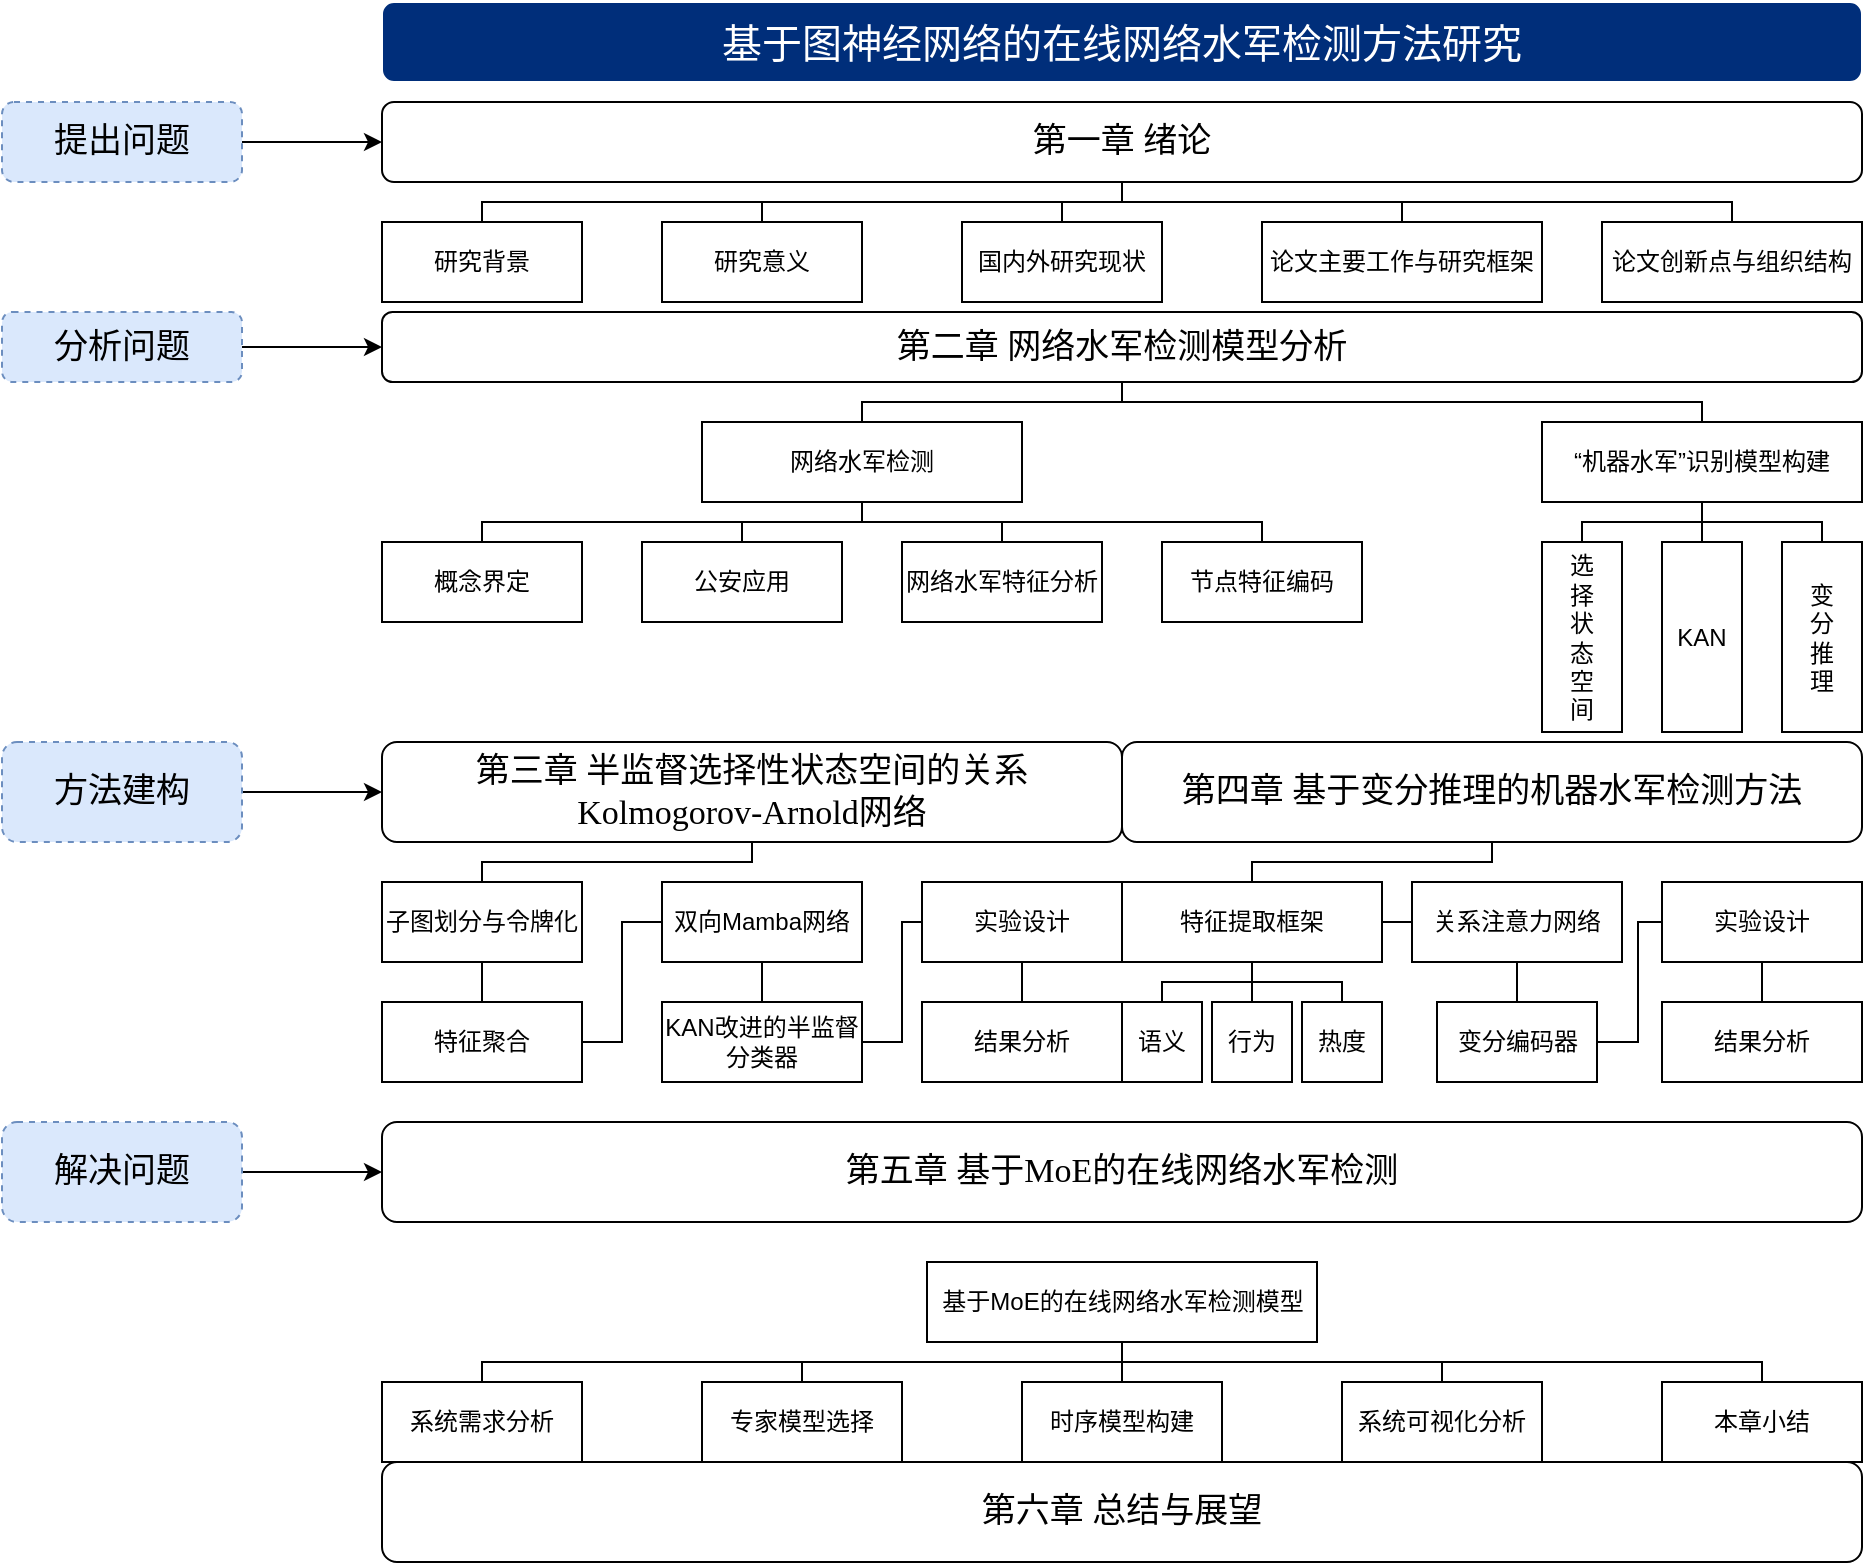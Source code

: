 <mxfile version="24.6.2" type="github">
  <diagram name="第 1 页" id="JkfuHMobFI_QwDg1yRtL">
    <mxGraphModel dx="934" dy="755" grid="1" gridSize="10" guides="1" tooltips="1" connect="1" arrows="1" fold="1" page="1" pageScale="1" pageWidth="827" pageHeight="1169" math="0" shadow="0">
      <root>
        <mxCell id="0" />
        <mxCell id="1" parent="0" />
        <mxCell id="4ELICd8VPnsdGiC0f2XS-58" style="edgeStyle=orthogonalEdgeStyle;rounded=0;orthogonalLoop=1;jettySize=auto;html=1;exitX=0.5;exitY=1;exitDx=0;exitDy=0;entryX=0.5;entryY=0;entryDx=0;entryDy=0;endArrow=none;endFill=0;" parent="1" source="4ELICd8VPnsdGiC0f2XS-1" target="4ELICd8VPnsdGiC0f2XS-4" edge="1">
          <mxGeometry relative="1" as="geometry">
            <Array as="points">
              <mxPoint x="560" y="200" />
              <mxPoint x="240" y="200" />
            </Array>
          </mxGeometry>
        </mxCell>
        <mxCell id="4ELICd8VPnsdGiC0f2XS-59" style="edgeStyle=orthogonalEdgeStyle;rounded=0;orthogonalLoop=1;jettySize=auto;html=1;exitX=0.5;exitY=1;exitDx=0;exitDy=0;entryX=0.5;entryY=0;entryDx=0;entryDy=0;endArrow=none;endFill=0;" parent="1" source="4ELICd8VPnsdGiC0f2XS-1" target="4ELICd8VPnsdGiC0f2XS-5" edge="1">
          <mxGeometry relative="1" as="geometry">
            <Array as="points">
              <mxPoint x="560" y="200" />
              <mxPoint x="380" y="200" />
            </Array>
          </mxGeometry>
        </mxCell>
        <mxCell id="4ELICd8VPnsdGiC0f2XS-60" style="edgeStyle=orthogonalEdgeStyle;rounded=0;orthogonalLoop=1;jettySize=auto;html=1;exitX=0.5;exitY=1;exitDx=0;exitDy=0;entryX=0.5;entryY=0;entryDx=0;entryDy=0;endArrow=none;endFill=0;" parent="1" source="4ELICd8VPnsdGiC0f2XS-1" target="4ELICd8VPnsdGiC0f2XS-11" edge="1">
          <mxGeometry relative="1" as="geometry">
            <Array as="points">
              <mxPoint x="560" y="200" />
              <mxPoint x="530" y="200" />
            </Array>
          </mxGeometry>
        </mxCell>
        <mxCell id="4ELICd8VPnsdGiC0f2XS-61" style="edgeStyle=orthogonalEdgeStyle;rounded=0;orthogonalLoop=1;jettySize=auto;html=1;exitX=0.5;exitY=1;exitDx=0;exitDy=0;entryX=0.5;entryY=0;entryDx=0;entryDy=0;endArrow=none;endFill=0;" parent="1" source="4ELICd8VPnsdGiC0f2XS-1" target="4ELICd8VPnsdGiC0f2XS-13" edge="1">
          <mxGeometry relative="1" as="geometry">
            <Array as="points">
              <mxPoint x="560" y="200" />
              <mxPoint x="700" y="200" />
            </Array>
          </mxGeometry>
        </mxCell>
        <mxCell id="4ELICd8VPnsdGiC0f2XS-62" style="edgeStyle=orthogonalEdgeStyle;rounded=0;orthogonalLoop=1;jettySize=auto;html=1;exitX=0.5;exitY=1;exitDx=0;exitDy=0;entryX=0.5;entryY=0;entryDx=0;entryDy=0;endArrow=none;endFill=0;" parent="1" source="4ELICd8VPnsdGiC0f2XS-1" target="4ELICd8VPnsdGiC0f2XS-12" edge="1">
          <mxGeometry relative="1" as="geometry">
            <Array as="points">
              <mxPoint x="560" y="200" />
              <mxPoint x="865" y="200" />
            </Array>
          </mxGeometry>
        </mxCell>
        <mxCell id="4ELICd8VPnsdGiC0f2XS-1" value="&lt;font style=&quot;font-size: 17px;&quot; face=&quot;Times New Roman&quot;&gt;第一章 绪论&lt;/font&gt;" style="rounded=1;whiteSpace=wrap;html=1;" parent="1" vertex="1">
          <mxGeometry x="190" y="150" width="740" height="40" as="geometry" />
        </mxCell>
        <mxCell id="4ELICd8VPnsdGiC0f2XS-2" value="&lt;font color=&quot;#ffffff&quot; style=&quot;font-size: 20px;&quot; face=&quot;Times New Roman&quot;&gt;基于图神经网络的在线网络水军检测方法研究&lt;/font&gt;" style="rounded=1;whiteSpace=wrap;html=1;fillColor=#002e7a;strokeColor=#ffffff;" parent="1" vertex="1">
          <mxGeometry x="190" y="100" width="740" height="40" as="geometry" />
        </mxCell>
        <mxCell id="4ELICd8VPnsdGiC0f2XS-4" value="研究背景" style="rounded=0;whiteSpace=wrap;html=1;" parent="1" vertex="1">
          <mxGeometry x="190" y="210" width="100" height="40" as="geometry" />
        </mxCell>
        <mxCell id="4ELICd8VPnsdGiC0f2XS-5" value="研究意义" style="rounded=0;whiteSpace=wrap;html=1;" parent="1" vertex="1">
          <mxGeometry x="330" y="210" width="100" height="40" as="geometry" />
        </mxCell>
        <mxCell id="4ELICd8VPnsdGiC0f2XS-6" style="edgeStyle=orthogonalEdgeStyle;rounded=0;orthogonalLoop=1;jettySize=auto;html=1;exitX=0.5;exitY=1;exitDx=0;exitDy=0;" parent="1" source="4ELICd8VPnsdGiC0f2XS-2" target="4ELICd8VPnsdGiC0f2XS-2" edge="1">
          <mxGeometry relative="1" as="geometry" />
        </mxCell>
        <mxCell id="4ELICd8VPnsdGiC0f2XS-54" value="" style="edgeStyle=orthogonalEdgeStyle;rounded=0;orthogonalLoop=1;jettySize=auto;html=1;" parent="1" source="4ELICd8VPnsdGiC0f2XS-7" target="4ELICd8VPnsdGiC0f2XS-1" edge="1">
          <mxGeometry relative="1" as="geometry" />
        </mxCell>
        <mxCell id="4ELICd8VPnsdGiC0f2XS-7" value="&lt;font face=&quot;Times New Roman&quot; style=&quot;font-size: 17px;&quot;&gt;提出问题&lt;/font&gt;" style="rounded=1;whiteSpace=wrap;html=1;fillColor=#dae8fc;strokeColor=#6c8ebf;dashed=1;" parent="1" vertex="1">
          <mxGeometry y="150" width="120" height="40" as="geometry" />
        </mxCell>
        <mxCell id="4ELICd8VPnsdGiC0f2XS-55" value="" style="edgeStyle=orthogonalEdgeStyle;rounded=0;orthogonalLoop=1;jettySize=auto;html=1;" parent="1" source="4ELICd8VPnsdGiC0f2XS-8" target="4ELICd8VPnsdGiC0f2XS-14" edge="1">
          <mxGeometry relative="1" as="geometry" />
        </mxCell>
        <mxCell id="4ELICd8VPnsdGiC0f2XS-8" value="&lt;font face=&quot;Times New Roman&quot; style=&quot;font-size: 17px;&quot;&gt;分析问题&lt;/font&gt;" style="rounded=1;whiteSpace=wrap;html=1;fillColor=#dae8fc;strokeColor=#6c8ebf;dashed=1;" parent="1" vertex="1">
          <mxGeometry y="255" width="120" height="35" as="geometry" />
        </mxCell>
        <mxCell id="4ELICd8VPnsdGiC0f2XS-56" value="" style="edgeStyle=orthogonalEdgeStyle;rounded=0;orthogonalLoop=1;jettySize=auto;html=1;" parent="1" source="4ELICd8VPnsdGiC0f2XS-9" target="4ELICd8VPnsdGiC0f2XS-28" edge="1">
          <mxGeometry relative="1" as="geometry" />
        </mxCell>
        <mxCell id="4ELICd8VPnsdGiC0f2XS-9" value="&lt;font face=&quot;Times New Roman&quot; style=&quot;font-size: 17px;&quot;&gt;方法建构&lt;/font&gt;" style="rounded=1;whiteSpace=wrap;html=1;fillColor=#dae8fc;strokeColor=#6c8ebf;dashed=1;" parent="1" vertex="1">
          <mxGeometry y="470" width="120" height="50" as="geometry" />
        </mxCell>
        <mxCell id="4ELICd8VPnsdGiC0f2XS-57" value="" style="edgeStyle=orthogonalEdgeStyle;rounded=0;orthogonalLoop=1;jettySize=auto;html=1;" parent="1" source="4ELICd8VPnsdGiC0f2XS-10" target="4ELICd8VPnsdGiC0f2XS-38" edge="1">
          <mxGeometry relative="1" as="geometry" />
        </mxCell>
        <mxCell id="4ELICd8VPnsdGiC0f2XS-10" value="&lt;font face=&quot;Times New Roman&quot; style=&quot;font-size: 17px;&quot;&gt;解决问题&lt;/font&gt;" style="rounded=1;whiteSpace=wrap;html=1;fillColor=#dae8fc;strokeColor=#6c8ebf;dashed=1;" parent="1" vertex="1">
          <mxGeometry y="660" width="120" height="50" as="geometry" />
        </mxCell>
        <mxCell id="4ELICd8VPnsdGiC0f2XS-11" value="国内外研究现状" style="rounded=0;whiteSpace=wrap;html=1;" parent="1" vertex="1">
          <mxGeometry x="480" y="210" width="100" height="40" as="geometry" />
        </mxCell>
        <mxCell id="4ELICd8VPnsdGiC0f2XS-12" value="论文创新点与组织结构" style="rounded=0;whiteSpace=wrap;html=1;" parent="1" vertex="1">
          <mxGeometry x="800" y="210" width="130" height="40" as="geometry" />
        </mxCell>
        <mxCell id="4ELICd8VPnsdGiC0f2XS-13" value="论文主要工作与研究框架" style="rounded=0;whiteSpace=wrap;html=1;" parent="1" vertex="1">
          <mxGeometry x="630" y="210" width="140" height="40" as="geometry" />
        </mxCell>
        <mxCell id="4ELICd8VPnsdGiC0f2XS-63" style="edgeStyle=orthogonalEdgeStyle;rounded=0;orthogonalLoop=1;jettySize=auto;html=1;exitX=0.5;exitY=1;exitDx=0;exitDy=0;entryX=0.5;entryY=0;entryDx=0;entryDy=0;endArrow=none;endFill=0;" parent="1" source="4ELICd8VPnsdGiC0f2XS-14" target="4ELICd8VPnsdGiC0f2XS-15" edge="1">
          <mxGeometry relative="1" as="geometry">
            <Array as="points">
              <mxPoint x="560" y="300" />
              <mxPoint x="430" y="300" />
            </Array>
          </mxGeometry>
        </mxCell>
        <mxCell id="4ELICd8VPnsdGiC0f2XS-64" style="edgeStyle=orthogonalEdgeStyle;rounded=0;orthogonalLoop=1;jettySize=auto;html=1;exitX=0.5;exitY=1;exitDx=0;exitDy=0;entryX=0.5;entryY=0;entryDx=0;entryDy=0;endArrow=none;endFill=0;" parent="1" source="4ELICd8VPnsdGiC0f2XS-14" target="4ELICd8VPnsdGiC0f2XS-21" edge="1">
          <mxGeometry relative="1" as="geometry">
            <Array as="points">
              <mxPoint x="560" y="300" />
              <mxPoint x="850" y="300" />
            </Array>
          </mxGeometry>
        </mxCell>
        <mxCell id="4ELICd8VPnsdGiC0f2XS-14" value="&lt;font style=&quot;font-size: 17px;&quot; face=&quot;Times New Roman&quot;&gt;第二章 网络水军检测模型分析&lt;/font&gt;" style="rounded=1;whiteSpace=wrap;html=1;" parent="1" vertex="1">
          <mxGeometry x="190" y="255" width="740" height="35" as="geometry" />
        </mxCell>
        <mxCell id="4ELICd8VPnsdGiC0f2XS-65" style="edgeStyle=orthogonalEdgeStyle;rounded=0;orthogonalLoop=1;jettySize=auto;html=1;exitX=0.5;exitY=1;exitDx=0;exitDy=0;entryX=0.5;entryY=0;entryDx=0;entryDy=0;endArrow=none;endFill=0;" parent="1" source="4ELICd8VPnsdGiC0f2XS-15" target="4ELICd8VPnsdGiC0f2XS-16" edge="1">
          <mxGeometry relative="1" as="geometry">
            <Array as="points">
              <mxPoint x="430" y="360" />
              <mxPoint x="240" y="360" />
            </Array>
          </mxGeometry>
        </mxCell>
        <mxCell id="4ELICd8VPnsdGiC0f2XS-66" style="edgeStyle=orthogonalEdgeStyle;rounded=0;orthogonalLoop=1;jettySize=auto;html=1;exitX=0.5;exitY=1;exitDx=0;exitDy=0;entryX=0.5;entryY=0;entryDx=0;entryDy=0;endArrow=none;endFill=0;" parent="1" source="4ELICd8VPnsdGiC0f2XS-15" target="4ELICd8VPnsdGiC0f2XS-20" edge="1">
          <mxGeometry relative="1" as="geometry">
            <Array as="points">
              <mxPoint x="430" y="360" />
              <mxPoint x="370" y="360" />
            </Array>
          </mxGeometry>
        </mxCell>
        <mxCell id="4ELICd8VPnsdGiC0f2XS-67" style="edgeStyle=orthogonalEdgeStyle;rounded=0;orthogonalLoop=1;jettySize=auto;html=1;exitX=0.5;exitY=1;exitDx=0;exitDy=0;entryX=0.5;entryY=0;entryDx=0;entryDy=0;endArrow=none;endFill=0;" parent="1" source="4ELICd8VPnsdGiC0f2XS-15" target="4ELICd8VPnsdGiC0f2XS-17" edge="1">
          <mxGeometry relative="1" as="geometry">
            <Array as="points">
              <mxPoint x="430" y="360" />
              <mxPoint x="500" y="360" />
            </Array>
          </mxGeometry>
        </mxCell>
        <mxCell id="4ELICd8VPnsdGiC0f2XS-68" style="edgeStyle=orthogonalEdgeStyle;rounded=0;orthogonalLoop=1;jettySize=auto;html=1;exitX=0.5;exitY=1;exitDx=0;exitDy=0;entryX=0.5;entryY=0;entryDx=0;entryDy=0;endArrow=none;endFill=0;" parent="1" source="4ELICd8VPnsdGiC0f2XS-15" target="4ELICd8VPnsdGiC0f2XS-19" edge="1">
          <mxGeometry relative="1" as="geometry">
            <Array as="points">
              <mxPoint x="430" y="360" />
              <mxPoint x="630" y="360" />
            </Array>
          </mxGeometry>
        </mxCell>
        <mxCell id="4ELICd8VPnsdGiC0f2XS-15" value="网络水军检测" style="rounded=0;whiteSpace=wrap;html=1;" parent="1" vertex="1">
          <mxGeometry x="350" y="310" width="160" height="40" as="geometry" />
        </mxCell>
        <mxCell id="4ELICd8VPnsdGiC0f2XS-16" value="概念界定" style="rounded=0;whiteSpace=wrap;html=1;" parent="1" vertex="1">
          <mxGeometry x="190" y="370" width="100" height="40" as="geometry" />
        </mxCell>
        <mxCell id="4ELICd8VPnsdGiC0f2XS-17" value="网络水军特征分析" style="rounded=0;whiteSpace=wrap;html=1;" parent="1" vertex="1">
          <mxGeometry x="450" y="370" width="100" height="40" as="geometry" />
        </mxCell>
        <mxCell id="4ELICd8VPnsdGiC0f2XS-19" value="节点特征编码" style="rounded=0;whiteSpace=wrap;html=1;" parent="1" vertex="1">
          <mxGeometry x="580" y="370" width="100" height="40" as="geometry" />
        </mxCell>
        <mxCell id="4ELICd8VPnsdGiC0f2XS-20" value="公安应用" style="rounded=0;whiteSpace=wrap;html=1;" parent="1" vertex="1">
          <mxGeometry x="320" y="370" width="100" height="40" as="geometry" />
        </mxCell>
        <mxCell id="4ELICd8VPnsdGiC0f2XS-69" style="edgeStyle=orthogonalEdgeStyle;rounded=0;orthogonalLoop=1;jettySize=auto;html=1;exitX=0.5;exitY=1;exitDx=0;exitDy=0;entryX=0.5;entryY=0;entryDx=0;entryDy=0;endArrow=none;endFill=0;" parent="1" source="4ELICd8VPnsdGiC0f2XS-21" target="4ELICd8VPnsdGiC0f2XS-26" edge="1">
          <mxGeometry relative="1" as="geometry">
            <Array as="points">
              <mxPoint x="850" y="360" />
            </Array>
          </mxGeometry>
        </mxCell>
        <mxCell id="4ELICd8VPnsdGiC0f2XS-70" style="edgeStyle=orthogonalEdgeStyle;rounded=0;orthogonalLoop=1;jettySize=auto;html=1;exitX=0.5;exitY=1;exitDx=0;exitDy=0;entryX=0.5;entryY=0;entryDx=0;entryDy=0;endArrow=none;endFill=0;" parent="1" source="4ELICd8VPnsdGiC0f2XS-21" target="4ELICd8VPnsdGiC0f2XS-27" edge="1">
          <mxGeometry relative="1" as="geometry" />
        </mxCell>
        <mxCell id="4ELICd8VPnsdGiC0f2XS-72" style="edgeStyle=orthogonalEdgeStyle;rounded=0;orthogonalLoop=1;jettySize=auto;html=1;exitX=0.5;exitY=1;exitDx=0;exitDy=0;entryX=0.5;entryY=0;entryDx=0;entryDy=0;endArrow=none;endFill=0;" parent="1" source="4ELICd8VPnsdGiC0f2XS-21" target="4ELICd8VPnsdGiC0f2XS-25" edge="1">
          <mxGeometry relative="1" as="geometry">
            <Array as="points">
              <mxPoint x="850" y="360" />
              <mxPoint x="910" y="360" />
            </Array>
          </mxGeometry>
        </mxCell>
        <mxCell id="4ELICd8VPnsdGiC0f2XS-21" value="“机器水军”识别模型构建" style="rounded=0;whiteSpace=wrap;html=1;" parent="1" vertex="1">
          <mxGeometry x="770" y="310" width="160" height="40" as="geometry" />
        </mxCell>
        <mxCell id="4ELICd8VPnsdGiC0f2XS-25" value="变&lt;div&gt;分&lt;/div&gt;&lt;div&gt;推&lt;/div&gt;&lt;div&gt;理&lt;/div&gt;" style="rounded=0;whiteSpace=wrap;html=1;rotation=0;" parent="1" vertex="1">
          <mxGeometry x="890" y="370" width="40" height="95" as="geometry" />
        </mxCell>
        <mxCell id="4ELICd8VPnsdGiC0f2XS-26" value="选&lt;div&gt;择&lt;/div&gt;&lt;div&gt;状&lt;/div&gt;&lt;div&gt;态&lt;/div&gt;&lt;div&gt;空&lt;/div&gt;&lt;div&gt;间&lt;/div&gt;" style="rounded=0;whiteSpace=wrap;html=1;rotation=0;" parent="1" vertex="1">
          <mxGeometry x="770" y="370" width="40" height="95" as="geometry" />
        </mxCell>
        <mxCell id="4ELICd8VPnsdGiC0f2XS-27" value="KAN" style="rounded=0;whiteSpace=wrap;html=1;rotation=0;" parent="1" vertex="1">
          <mxGeometry x="830" y="370" width="40" height="95" as="geometry" />
        </mxCell>
        <mxCell id="4ELICd8VPnsdGiC0f2XS-73" style="edgeStyle=orthogonalEdgeStyle;rounded=0;orthogonalLoop=1;jettySize=auto;html=1;exitX=0.5;exitY=1;exitDx=0;exitDy=0;entryX=0.5;entryY=0;entryDx=0;entryDy=0;endArrow=none;endFill=0;" parent="1" source="4ELICd8VPnsdGiC0f2XS-28" target="4ELICd8VPnsdGiC0f2XS-30" edge="1">
          <mxGeometry relative="1" as="geometry">
            <Array as="points">
              <mxPoint x="375" y="530" />
              <mxPoint x="240" y="530" />
            </Array>
          </mxGeometry>
        </mxCell>
        <mxCell id="4ELICd8VPnsdGiC0f2XS-28" value="&lt;font style=&quot;font-size: 17px;&quot; face=&quot;Times New Roman&quot;&gt;第三章&amp;nbsp;&lt;span style=&quot;text-align: start; line-height: 16.867px;&quot;&gt;半监督选择性状态空间的关系&lt;/span&gt;&lt;span style=&quot;text-align: start; line-height: 16.867px; background: white;&quot; lang=&quot;EN-US&quot;&gt;Kolmogorov-Arnold&lt;/span&gt;&lt;span style=&quot;text-align: start; line-height: 16.867px; background: white;&quot;&gt;网络&lt;/span&gt;&lt;/font&gt;&lt;span style=&quot;font-family: -webkit-standard; font-size: medium; text-align: start;&quot;&gt;&lt;/span&gt;" style="rounded=1;whiteSpace=wrap;html=1;" parent="1" vertex="1">
          <mxGeometry x="190" y="470" width="370" height="50" as="geometry" />
        </mxCell>
        <mxCell id="4ELICd8VPnsdGiC0f2XS-82" style="edgeStyle=orthogonalEdgeStyle;rounded=0;orthogonalLoop=1;jettySize=auto;html=1;exitX=0.5;exitY=1;exitDx=0;exitDy=0;entryX=0.5;entryY=0;entryDx=0;entryDy=0;endArrow=none;endFill=0;" parent="1" source="4ELICd8VPnsdGiC0f2XS-29" target="4ELICd8VPnsdGiC0f2XS-41" edge="1">
          <mxGeometry relative="1" as="geometry">
            <Array as="points">
              <mxPoint x="745" y="530" />
              <mxPoint x="625" y="530" />
            </Array>
          </mxGeometry>
        </mxCell>
        <mxCell id="4ELICd8VPnsdGiC0f2XS-29" value="&lt;div style=&quot;text-align: start;&quot;&gt;&lt;span style=&quot;font-family: &amp;quot;Times New Roman&amp;quot;;&quot;&gt;&lt;font style=&quot;font-size: 17px;&quot;&gt;第四章 基于变分推理的机器水军检测方法&lt;/font&gt;&lt;/span&gt;&lt;/div&gt;&lt;span style=&quot;font-family: -webkit-standard; font-size: medium; text-align: start;&quot;&gt;&lt;/span&gt;" style="rounded=1;whiteSpace=wrap;html=1;" parent="1" vertex="1">
          <mxGeometry x="560" y="470" width="370" height="50" as="geometry" />
        </mxCell>
        <mxCell id="4ELICd8VPnsdGiC0f2XS-74" style="edgeStyle=orthogonalEdgeStyle;rounded=0;orthogonalLoop=1;jettySize=auto;html=1;exitX=0.5;exitY=1;exitDx=0;exitDy=0;entryX=0.5;entryY=0;entryDx=0;entryDy=0;endArrow=none;endFill=0;" parent="1" source="4ELICd8VPnsdGiC0f2XS-30" target="4ELICd8VPnsdGiC0f2XS-31" edge="1">
          <mxGeometry relative="1" as="geometry" />
        </mxCell>
        <mxCell id="4ELICd8VPnsdGiC0f2XS-30" value="子图划分与令牌化" style="rounded=0;whiteSpace=wrap;html=1;" parent="1" vertex="1">
          <mxGeometry x="190" y="540" width="100" height="40" as="geometry" />
        </mxCell>
        <mxCell id="4ELICd8VPnsdGiC0f2XS-75" style="edgeStyle=orthogonalEdgeStyle;rounded=0;orthogonalLoop=1;jettySize=auto;html=1;exitX=1;exitY=0.5;exitDx=0;exitDy=0;entryX=0;entryY=0.5;entryDx=0;entryDy=0;endArrow=none;endFill=0;" parent="1" source="4ELICd8VPnsdGiC0f2XS-31" target="4ELICd8VPnsdGiC0f2XS-32" edge="1">
          <mxGeometry relative="1" as="geometry" />
        </mxCell>
        <mxCell id="4ELICd8VPnsdGiC0f2XS-31" value="特征聚合" style="rounded=0;whiteSpace=wrap;html=1;" parent="1" vertex="1">
          <mxGeometry x="190" y="600" width="100" height="40" as="geometry" />
        </mxCell>
        <mxCell id="4ELICd8VPnsdGiC0f2XS-78" style="edgeStyle=orthogonalEdgeStyle;rounded=0;orthogonalLoop=1;jettySize=auto;html=1;exitX=0.5;exitY=1;exitDx=0;exitDy=0;entryX=0.5;entryY=0;entryDx=0;entryDy=0;endArrow=none;endFill=0;" parent="1" source="4ELICd8VPnsdGiC0f2XS-32" target="4ELICd8VPnsdGiC0f2XS-33" edge="1">
          <mxGeometry relative="1" as="geometry" />
        </mxCell>
        <mxCell id="4ELICd8VPnsdGiC0f2XS-32" value="双向Mamba网络" style="rounded=0;whiteSpace=wrap;html=1;" parent="1" vertex="1">
          <mxGeometry x="330" y="540" width="100" height="40" as="geometry" />
        </mxCell>
        <mxCell id="4ELICd8VPnsdGiC0f2XS-81" style="edgeStyle=orthogonalEdgeStyle;rounded=0;orthogonalLoop=1;jettySize=auto;html=1;exitX=1;exitY=0.5;exitDx=0;exitDy=0;entryX=0;entryY=0.5;entryDx=0;entryDy=0;endArrow=none;endFill=0;" parent="1" source="4ELICd8VPnsdGiC0f2XS-33" target="4ELICd8VPnsdGiC0f2XS-39" edge="1">
          <mxGeometry relative="1" as="geometry">
            <Array as="points">
              <mxPoint x="450" y="620" />
              <mxPoint x="450" y="560" />
            </Array>
          </mxGeometry>
        </mxCell>
        <mxCell id="4ELICd8VPnsdGiC0f2XS-33" value="KAN改进的半监督分类器" style="rounded=0;whiteSpace=wrap;html=1;" parent="1" vertex="1">
          <mxGeometry x="330" y="600" width="100" height="40" as="geometry" />
        </mxCell>
        <mxCell id="4ELICd8VPnsdGiC0f2XS-87" style="edgeStyle=orthogonalEdgeStyle;rounded=0;orthogonalLoop=1;jettySize=auto;html=1;exitX=0.5;exitY=1;exitDx=0;exitDy=0;entryX=0.5;entryY=0;entryDx=0;entryDy=0;endArrow=none;endFill=0;" parent="1" source="4ELICd8VPnsdGiC0f2XS-34" target="4ELICd8VPnsdGiC0f2XS-35" edge="1">
          <mxGeometry relative="1" as="geometry" />
        </mxCell>
        <mxCell id="4ELICd8VPnsdGiC0f2XS-34" value="关系注意力网络" style="rounded=0;whiteSpace=wrap;html=1;" parent="1" vertex="1">
          <mxGeometry x="705" y="540" width="105" height="40" as="geometry" />
        </mxCell>
        <mxCell id="4ELICd8VPnsdGiC0f2XS-88" style="edgeStyle=orthogonalEdgeStyle;rounded=0;orthogonalLoop=1;jettySize=auto;html=1;exitX=1;exitY=0.5;exitDx=0;exitDy=0;entryX=0;entryY=0.5;entryDx=0;entryDy=0;endArrow=none;endFill=0;" parent="1" source="4ELICd8VPnsdGiC0f2XS-35" target="4ELICd8VPnsdGiC0f2XS-36" edge="1">
          <mxGeometry relative="1" as="geometry">
            <Array as="points">
              <mxPoint x="818" y="620" />
              <mxPoint x="818" y="560" />
            </Array>
          </mxGeometry>
        </mxCell>
        <mxCell id="4ELICd8VPnsdGiC0f2XS-35" value="变分编码器" style="rounded=0;whiteSpace=wrap;html=1;" parent="1" vertex="1">
          <mxGeometry x="717.5" y="600" width="80" height="40" as="geometry" />
        </mxCell>
        <mxCell id="4ELICd8VPnsdGiC0f2XS-89" style="edgeStyle=orthogonalEdgeStyle;rounded=0;orthogonalLoop=1;jettySize=auto;html=1;exitX=0.5;exitY=1;exitDx=0;exitDy=0;entryX=0.5;entryY=0;entryDx=0;entryDy=0;endArrow=none;endFill=0;" parent="1" source="4ELICd8VPnsdGiC0f2XS-36" target="4ELICd8VPnsdGiC0f2XS-46" edge="1">
          <mxGeometry relative="1" as="geometry" />
        </mxCell>
        <mxCell id="4ELICd8VPnsdGiC0f2XS-36" value="实验设计&lt;span style=&quot;caret-color: rgba(0, 0, 0, 0); color: rgba(0, 0, 0, 0); font-family: monospace; font-size: 0px; text-align: start; white-space: nowrap;&quot;&gt;%3CmxGraphModel%3E%3Croot%3E%3CmxCell%20id%3D%220%22%2F%3E%3CmxCell%20id%3D%221%22%20parent%3D%220%22%2F%3E%3CmxCell%20id%3D%222%22%20value%3D%22%E8%AF%AD%E4%B9%89%22%20style%3D%22rounded%3D0%3BwhiteSpace%3Dwrap%3Bhtml%3D1%3B%22%20vertex%3D%221%22%20parent%3D%221%22%3E%3CmxGeometry%20x%3D%22560%22%20y%3D%22670%22%20width%3D%2240%22%20height%3D%2240%22%20as%3D%22geometry%22%2F%3E%3C%2FmxCell%3E%3C%2Froot%3E%3C%2FmxGraphModel%3E&lt;/span&gt;" style="rounded=0;whiteSpace=wrap;html=1;" parent="1" vertex="1">
          <mxGeometry x="830" y="540" width="100" height="40" as="geometry" />
        </mxCell>
        <mxCell id="4ELICd8VPnsdGiC0f2XS-38" value="&lt;font style=&quot;font-size: 17px;&quot; face=&quot;Times New Roman&quot;&gt;第五章 基于MoE的在线网络水军检测&lt;/font&gt;" style="rounded=1;whiteSpace=wrap;html=1;" parent="1" vertex="1">
          <mxGeometry x="190" y="660" width="740" height="50" as="geometry" />
        </mxCell>
        <mxCell id="4ELICd8VPnsdGiC0f2XS-39" value="实验设计" style="rounded=0;whiteSpace=wrap;html=1;" parent="1" vertex="1">
          <mxGeometry x="460" y="540" width="100" height="40" as="geometry" />
        </mxCell>
        <mxCell id="4ELICd8VPnsdGiC0f2XS-77" value="" style="edgeStyle=orthogonalEdgeStyle;rounded=0;orthogonalLoop=1;jettySize=auto;html=1;endArrow=none;endFill=0;" parent="1" source="4ELICd8VPnsdGiC0f2XS-40" target="4ELICd8VPnsdGiC0f2XS-39" edge="1">
          <mxGeometry relative="1" as="geometry" />
        </mxCell>
        <mxCell id="4ELICd8VPnsdGiC0f2XS-40" value="结果分析" style="rounded=0;whiteSpace=wrap;html=1;" parent="1" vertex="1">
          <mxGeometry x="460" y="600" width="100" height="40" as="geometry" />
        </mxCell>
        <mxCell id="4ELICd8VPnsdGiC0f2XS-83" style="edgeStyle=orthogonalEdgeStyle;rounded=0;orthogonalLoop=1;jettySize=auto;html=1;exitX=0.5;exitY=1;exitDx=0;exitDy=0;entryX=0.5;entryY=0;entryDx=0;entryDy=0;endArrow=none;endFill=0;" parent="1" source="4ELICd8VPnsdGiC0f2XS-41" target="4ELICd8VPnsdGiC0f2XS-42" edge="1">
          <mxGeometry relative="1" as="geometry">
            <Array as="points">
              <mxPoint x="625" y="590" />
              <mxPoint x="580" y="590" />
            </Array>
          </mxGeometry>
        </mxCell>
        <mxCell id="4ELICd8VPnsdGiC0f2XS-84" style="edgeStyle=orthogonalEdgeStyle;rounded=0;orthogonalLoop=1;jettySize=auto;html=1;exitX=0.5;exitY=1;exitDx=0;exitDy=0;entryX=0.5;entryY=0;entryDx=0;entryDy=0;endArrow=none;endFill=0;" parent="1" source="4ELICd8VPnsdGiC0f2XS-41" target="4ELICd8VPnsdGiC0f2XS-44" edge="1">
          <mxGeometry relative="1" as="geometry" />
        </mxCell>
        <mxCell id="4ELICd8VPnsdGiC0f2XS-85" style="edgeStyle=orthogonalEdgeStyle;rounded=0;orthogonalLoop=1;jettySize=auto;html=1;exitX=0.5;exitY=1;exitDx=0;exitDy=0;entryX=0.5;entryY=0;entryDx=0;entryDy=0;endArrow=none;endFill=0;" parent="1" source="4ELICd8VPnsdGiC0f2XS-41" target="4ELICd8VPnsdGiC0f2XS-43" edge="1">
          <mxGeometry relative="1" as="geometry">
            <Array as="points">
              <mxPoint x="625" y="590" />
              <mxPoint x="670" y="590" />
            </Array>
          </mxGeometry>
        </mxCell>
        <mxCell id="4ELICd8VPnsdGiC0f2XS-86" style="edgeStyle=orthogonalEdgeStyle;rounded=0;orthogonalLoop=1;jettySize=auto;html=1;exitX=1;exitY=0.5;exitDx=0;exitDy=0;entryX=0;entryY=0.5;entryDx=0;entryDy=0;endArrow=none;endFill=0;" parent="1" source="4ELICd8VPnsdGiC0f2XS-41" target="4ELICd8VPnsdGiC0f2XS-34" edge="1">
          <mxGeometry relative="1" as="geometry" />
        </mxCell>
        <mxCell id="4ELICd8VPnsdGiC0f2XS-41" value="特征提取框架" style="rounded=0;whiteSpace=wrap;html=1;" parent="1" vertex="1">
          <mxGeometry x="560" y="540" width="130" height="40" as="geometry" />
        </mxCell>
        <mxCell id="4ELICd8VPnsdGiC0f2XS-42" value="语义" style="rounded=0;whiteSpace=wrap;html=1;" parent="1" vertex="1">
          <mxGeometry x="560" y="600" width="40" height="40" as="geometry" />
        </mxCell>
        <mxCell id="4ELICd8VPnsdGiC0f2XS-43" value="热度" style="rounded=0;whiteSpace=wrap;html=1;" parent="1" vertex="1">
          <mxGeometry x="650" y="600" width="40" height="40" as="geometry" />
        </mxCell>
        <mxCell id="4ELICd8VPnsdGiC0f2XS-44" value="行为" style="rounded=0;whiteSpace=wrap;html=1;" parent="1" vertex="1">
          <mxGeometry x="605" y="600" width="40" height="40" as="geometry" />
        </mxCell>
        <mxCell id="4ELICd8VPnsdGiC0f2XS-46" value="结果分析" style="rounded=0;whiteSpace=wrap;html=1;" parent="1" vertex="1">
          <mxGeometry x="830" y="600" width="100" height="40" as="geometry" />
        </mxCell>
        <mxCell id="4ELICd8VPnsdGiC0f2XS-90" style="edgeStyle=orthogonalEdgeStyle;rounded=0;orthogonalLoop=1;jettySize=auto;html=1;exitX=0.5;exitY=1;exitDx=0;exitDy=0;entryX=0.5;entryY=0;entryDx=0;entryDy=0;endArrow=none;endFill=0;" parent="1" source="4ELICd8VPnsdGiC0f2XS-47" target="4ELICd8VPnsdGiC0f2XS-50" edge="1">
          <mxGeometry relative="1" as="geometry" />
        </mxCell>
        <mxCell id="4ELICd8VPnsdGiC0f2XS-47" value="基于MoE的在线网络水军检测模型" style="rounded=0;whiteSpace=wrap;html=1;" parent="1" vertex="1">
          <mxGeometry x="462.5" y="730" width="195" height="40" as="geometry" />
        </mxCell>
        <mxCell id="4ELICd8VPnsdGiC0f2XS-92" style="edgeStyle=orthogonalEdgeStyle;rounded=0;orthogonalLoop=1;jettySize=auto;html=1;exitX=0.5;exitY=0;exitDx=0;exitDy=0;entryX=0.5;entryY=0;entryDx=0;entryDy=0;endArrow=none;endFill=0;" parent="1" source="4ELICd8VPnsdGiC0f2XS-48" target="4ELICd8VPnsdGiC0f2XS-51" edge="1">
          <mxGeometry relative="1" as="geometry">
            <Array as="points">
              <mxPoint x="400" y="780" />
              <mxPoint x="720" y="780" />
            </Array>
          </mxGeometry>
        </mxCell>
        <mxCell id="4ELICd8VPnsdGiC0f2XS-48" value="专家模型选择" style="rounded=0;whiteSpace=wrap;html=1;" parent="1" vertex="1">
          <mxGeometry x="350" y="790" width="100" height="40" as="geometry" />
        </mxCell>
        <mxCell id="4ELICd8VPnsdGiC0f2XS-91" style="edgeStyle=orthogonalEdgeStyle;rounded=0;orthogonalLoop=1;jettySize=auto;html=1;exitX=0.5;exitY=0;exitDx=0;exitDy=0;entryX=0.5;entryY=0;entryDx=0;entryDy=0;endArrow=none;endFill=0;" parent="1" source="4ELICd8VPnsdGiC0f2XS-49" target="4ELICd8VPnsdGiC0f2XS-52" edge="1">
          <mxGeometry relative="1" as="geometry">
            <mxPoint x="580" y="780" as="targetPoint" />
            <Array as="points">
              <mxPoint x="240" y="780" />
              <mxPoint x="880" y="780" />
            </Array>
          </mxGeometry>
        </mxCell>
        <mxCell id="4ELICd8VPnsdGiC0f2XS-49" value="系统需求分析" style="rounded=0;whiteSpace=wrap;html=1;" parent="1" vertex="1">
          <mxGeometry x="190" y="790" width="100" height="40" as="geometry" />
        </mxCell>
        <mxCell id="4ELICd8VPnsdGiC0f2XS-50" value="时序模型构建" style="rounded=0;whiteSpace=wrap;html=1;" parent="1" vertex="1">
          <mxGeometry x="510" y="790" width="100" height="40" as="geometry" />
        </mxCell>
        <mxCell id="4ELICd8VPnsdGiC0f2XS-51" value="系统可视化分析" style="rounded=0;whiteSpace=wrap;html=1;" parent="1" vertex="1">
          <mxGeometry x="670" y="790" width="100" height="40" as="geometry" />
        </mxCell>
        <mxCell id="4ELICd8VPnsdGiC0f2XS-52" value="本章小结" style="rounded=0;whiteSpace=wrap;html=1;" parent="1" vertex="1">
          <mxGeometry x="830" y="790" width="100" height="40" as="geometry" />
        </mxCell>
        <mxCell id="4ELICd8VPnsdGiC0f2XS-53" value="&lt;font style=&quot;font-size: 17px;&quot; face=&quot;Times New Roman&quot;&gt;第六章 总结与展望&lt;/font&gt;" style="rounded=1;whiteSpace=wrap;html=1;" parent="1" vertex="1">
          <mxGeometry x="190" y="830" width="740" height="50" as="geometry" />
        </mxCell>
      </root>
    </mxGraphModel>
  </diagram>
</mxfile>
